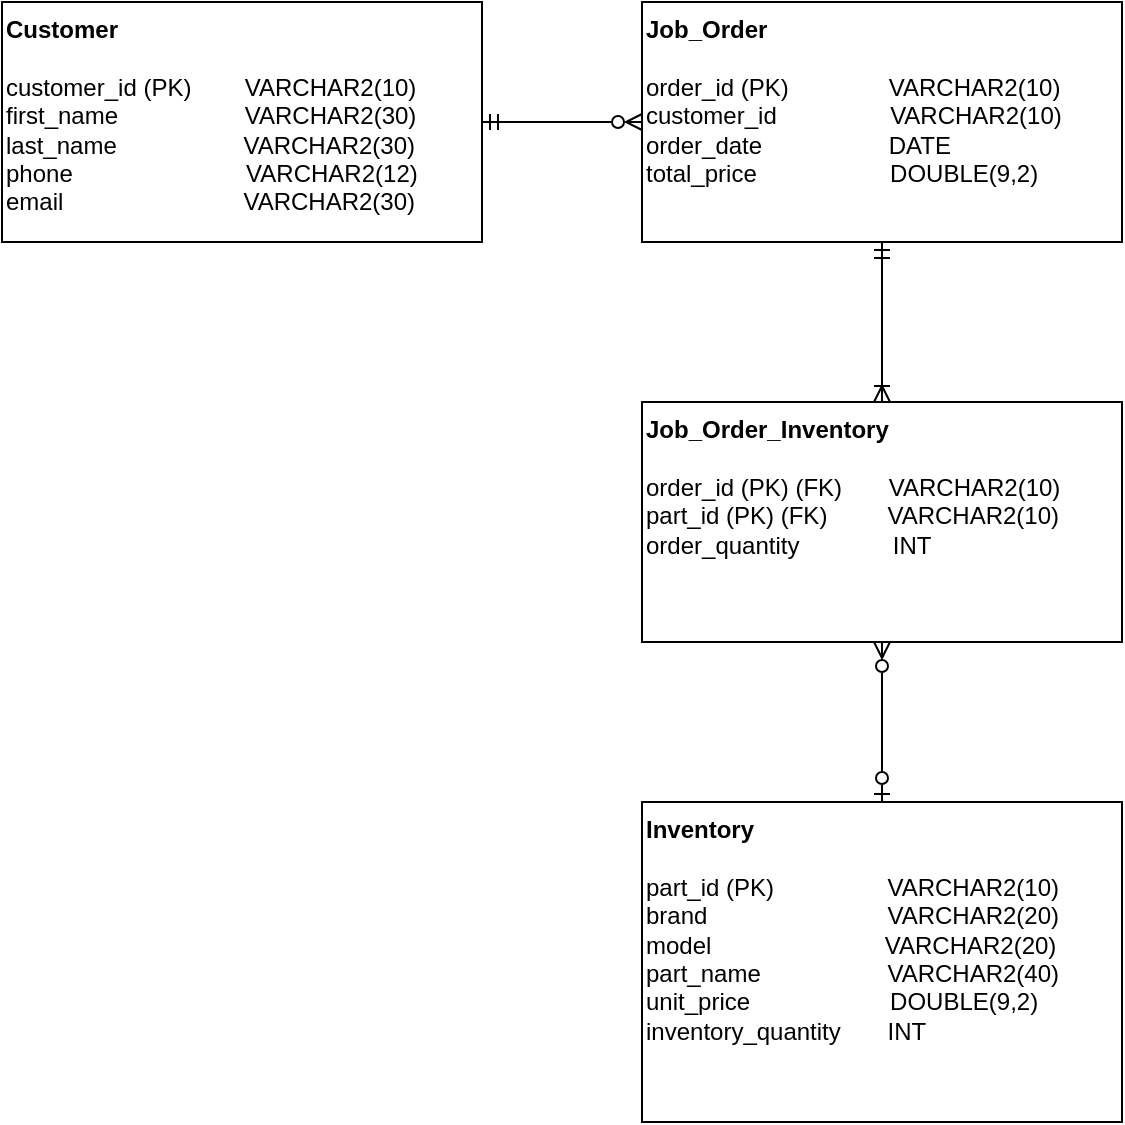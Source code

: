 <mxfile version="26.2.2">
  <diagram id="R2lEEEUBdFMjLlhIrx00" name="Page-1">
    <mxGraphModel dx="1044" dy="722" grid="1" gridSize="10" guides="1" tooltips="1" connect="1" arrows="1" fold="1" page="1" pageScale="1" pageWidth="850" pageHeight="1100" math="0" shadow="0" extFonts="Permanent Marker^https://fonts.googleapis.com/css?family=Permanent+Marker">
      <root>
        <mxCell id="0" />
        <mxCell id="1" parent="0" />
        <mxCell id="tUN0nZfE5zfxm_YNgsxO-15" style="edgeStyle=orthogonalEdgeStyle;rounded=0;orthogonalLoop=1;jettySize=auto;html=1;exitX=1;exitY=0.5;exitDx=0;exitDy=0;entryX=0;entryY=0.5;entryDx=0;entryDy=0;endArrow=ERzeroToMany;endFill=0;startArrow=ERmandOne;startFill=0;" parent="1" source="tUN0nZfE5zfxm_YNgsxO-9" target="tUN0nZfE5zfxm_YNgsxO-12" edge="1">
          <mxGeometry relative="1" as="geometry" />
        </mxCell>
        <mxCell id="tUN0nZfE5zfxm_YNgsxO-9" value="&lt;b&gt;Customer&lt;/b&gt;&lt;div&gt;&lt;br&gt;&lt;/div&gt;&lt;div&gt;customer_id (PK)&amp;nbsp; &amp;nbsp; &amp;nbsp; &amp;nbsp;&amp;nbsp;&lt;span style=&quot;background-color: transparent; color: light-dark(rgb(0, 0, 0), rgb(255, 255, 255));&quot;&gt;VARCHAR2(10)&lt;/span&gt;&lt;/div&gt;&lt;div&gt;first_name&amp;nbsp; &amp;nbsp; &amp;nbsp; &amp;nbsp; &amp;nbsp; &amp;nbsp; &amp;nbsp; &amp;nbsp; &amp;nbsp; &amp;nbsp;VARCHAR2(30)&lt;/div&gt;&lt;div&gt;last_name&lt;span style=&quot;background-color: transparent; color: light-dark(rgb(0, 0, 0), rgb(255, 255, 255));&quot;&gt;&amp;nbsp; &amp;nbsp; &amp;nbsp; &amp;nbsp; &amp;nbsp; &amp;nbsp; &amp;nbsp; &amp;nbsp; &amp;nbsp; &amp;nbsp;VARCHAR2(30)&lt;/span&gt;&lt;/div&gt;&lt;div&gt;phone&lt;span style=&quot;background-color: transparent; color: light-dark(rgb(0, 0, 0), rgb(255, 255, 255));&quot;&gt;&amp;nbsp; &amp;nbsp; &amp;nbsp; &amp;nbsp; &amp;nbsp; &amp;nbsp; &amp;nbsp; &amp;nbsp; &amp;nbsp; &amp;nbsp; &amp;nbsp; &amp;nbsp; &amp;nbsp; VARCHAR2(12)&lt;/span&gt;&lt;/div&gt;&lt;div&gt;email&lt;span style=&quot;background-color: transparent; color: light-dark(rgb(0, 0, 0), rgb(255, 255, 255));&quot;&gt;&amp;nbsp; &amp;nbsp; &amp;nbsp; &amp;nbsp; &amp;nbsp; &amp;nbsp; &amp;nbsp; &amp;nbsp; &amp;nbsp; &amp;nbsp; &amp;nbsp; &amp;nbsp; &amp;nbsp; &amp;nbsp;VARCHAR2(30)&lt;/span&gt;&lt;/div&gt;" style="rounded=0;whiteSpace=wrap;html=1;align=left;verticalAlign=top;" parent="1" vertex="1">
          <mxGeometry x="120" y="80" width="240" height="120" as="geometry" />
        </mxCell>
        <mxCell id="tUN0nZfE5zfxm_YNgsxO-10" value="&lt;div&gt;&lt;b&gt;Inventory&lt;/b&gt;&lt;/div&gt;&lt;div&gt;&lt;br&gt;&lt;/div&gt;&lt;div&gt;part_id (PK)&amp;nbsp; &amp;nbsp; &amp;nbsp; &amp;nbsp; &amp;nbsp; &amp;nbsp; &amp;nbsp; &amp;nbsp; &amp;nbsp;&lt;span style=&quot;background-color: transparent; color: light-dark(rgb(0, 0, 0), rgb(255, 255, 255));&quot;&gt;VARCHAR2(10)&lt;/span&gt;&lt;/div&gt;&lt;div&gt;brand&lt;span style=&quot;background-color: transparent; color: light-dark(rgb(0, 0, 0), rgb(255, 255, 255));&quot;&gt;&amp;nbsp; &amp;nbsp; &amp;nbsp; &amp;nbsp; &amp;nbsp; &amp;nbsp; &amp;nbsp; &amp;nbsp; &amp;nbsp; &amp;nbsp; &amp;nbsp; &amp;nbsp; &amp;nbsp; &amp;nbsp;VARCHAR2(20)&lt;/span&gt;&lt;/div&gt;&lt;div&gt;model&lt;span style=&quot;background-color: transparent; color: light-dark(rgb(0, 0, 0), rgb(255, 255, 255));&quot;&gt;&amp;nbsp; &amp;nbsp; &amp;nbsp; &amp;nbsp; &amp;nbsp; &amp;nbsp; &amp;nbsp; &amp;nbsp; &amp;nbsp; &amp;nbsp; &amp;nbsp; &amp;nbsp; &amp;nbsp; VARCHAR2(20)&lt;/span&gt;&lt;/div&gt;&lt;div&gt;part_name&lt;span style=&quot;background-color: transparent; color: light-dark(rgb(0, 0, 0), rgb(255, 255, 255));&quot;&gt;&amp;nbsp; &amp;nbsp; &amp;nbsp; &amp;nbsp; &amp;nbsp; &amp;nbsp; &amp;nbsp; &amp;nbsp; &amp;nbsp; &amp;nbsp;VARCHAR2(40)&lt;/span&gt;&lt;/div&gt;&lt;div&gt;unit_price&amp;nbsp; &amp;nbsp; &amp;nbsp; &amp;nbsp; &amp;nbsp; &amp;nbsp; &amp;nbsp; &amp;nbsp; &amp;nbsp; &amp;nbsp; &amp;nbsp;DOUBLE(9,2)&lt;/div&gt;&lt;div&gt;inventory_quantity&amp;nbsp; &amp;nbsp; &amp;nbsp; &amp;nbsp;INT&lt;/div&gt;" style="rounded=0;whiteSpace=wrap;html=1;align=left;verticalAlign=top;" parent="1" vertex="1">
          <mxGeometry x="440" y="480" width="240" height="160" as="geometry" />
        </mxCell>
        <mxCell id="tUN0nZfE5zfxm_YNgsxO-12" value="&lt;b&gt;Job_Order&lt;/b&gt;&lt;div&gt;&lt;br&gt;&lt;/div&gt;&lt;div&gt;order_id (PK)&lt;span style=&quot;background-color: transparent; color: light-dark(rgb(0, 0, 0), rgb(255, 255, 255));&quot;&gt;&amp;nbsp; &amp;nbsp; &amp;nbsp; &amp;nbsp; &amp;nbsp; &amp;nbsp; &amp;nbsp; &amp;nbsp;&lt;/span&gt;&lt;span style=&quot;background-color: transparent; color: light-dark(rgb(0, 0, 0), rgb(255, 255, 255));&quot;&gt;VARCHAR2(10)&lt;/span&gt;&lt;/div&gt;&lt;div&gt;customer_id&lt;span style=&quot;background-color: transparent; color: light-dark(rgb(0, 0, 0), rgb(255, 255, 255));&quot;&gt;&amp;nbsp; &amp;nbsp; &amp;nbsp; &amp;nbsp; &amp;nbsp; &amp;nbsp; &amp;nbsp; &amp;nbsp; &amp;nbsp;&lt;/span&gt;&lt;span style=&quot;background-color: transparent; color: light-dark(rgb(0, 0, 0), rgb(255, 255, 255));&quot;&gt;VARCHAR2(10)&lt;/span&gt;&lt;/div&gt;&lt;div&gt;order_date&amp;nbsp; &amp;nbsp; &amp;nbsp; &amp;nbsp; &amp;nbsp; &amp;nbsp; &amp;nbsp; &amp;nbsp; &amp;nbsp; &amp;nbsp;DATE&lt;/div&gt;&lt;div&gt;total_price&lt;span style=&quot;background-color: transparent; color: light-dark(rgb(0, 0, 0), rgb(255, 255, 255));&quot;&gt;&amp;nbsp; &amp;nbsp; &amp;nbsp; &amp;nbsp; &amp;nbsp; &amp;nbsp; &amp;nbsp; &amp;nbsp; &amp;nbsp; &amp;nbsp; DOUBLE(9,2)&lt;/span&gt;&lt;/div&gt;" style="rounded=0;whiteSpace=wrap;html=1;align=left;verticalAlign=top;" parent="1" vertex="1">
          <mxGeometry x="440" y="80" width="240" height="120" as="geometry" />
        </mxCell>
        <mxCell id="tUN0nZfE5zfxm_YNgsxO-13" value="&lt;b&gt;Job_Order_Inventory&lt;/b&gt;&lt;div&gt;&lt;br&gt;&lt;/div&gt;&lt;div&gt;order_id (PK) (FK)&lt;span style=&quot;background-color: transparent; color: light-dark(rgb(0, 0, 0), rgb(255, 255, 255));&quot;&gt;&amp;nbsp; &amp;nbsp; &amp;nbsp; &amp;nbsp;&lt;/span&gt;&lt;span style=&quot;background-color: transparent; color: light-dark(rgb(0, 0, 0), rgb(255, 255, 255));&quot;&gt;VARCHAR2(10)&lt;/span&gt;&lt;/div&gt;&lt;div&gt;part_id (PK) (FK)&amp;nbsp; &amp;nbsp; &amp;nbsp; &amp;nbsp; &amp;nbsp;&lt;span style=&quot;color: light-dark(rgb(0, 0, 0), rgb(255, 255, 255)); background-color: transparent;&quot;&gt;VARCHAR2(10)&lt;/span&gt;&lt;/div&gt;&lt;div&gt;order_quantity&amp;nbsp; &amp;nbsp; &amp;nbsp; &amp;nbsp; &amp;nbsp; &amp;nbsp; &amp;nbsp; INT&lt;span style=&quot;color: light-dark(rgb(0, 0, 0), rgb(255, 255, 255)); background-color: transparent;&quot;&gt;&lt;/span&gt;&lt;/div&gt;" style="rounded=0;whiteSpace=wrap;html=1;align=left;verticalAlign=top;" parent="1" vertex="1">
          <mxGeometry x="440" y="280" width="240" height="120" as="geometry" />
        </mxCell>
        <mxCell id="tUN0nZfE5zfxm_YNgsxO-16" value="" style="endArrow=ERmandOne;html=1;rounded=0;entryX=0.5;entryY=1;entryDx=0;entryDy=0;endFill=0;startFill=0;startArrow=ERoneToMany;" parent="1" source="tUN0nZfE5zfxm_YNgsxO-13" target="tUN0nZfE5zfxm_YNgsxO-12" edge="1">
          <mxGeometry width="50" height="50" relative="1" as="geometry">
            <mxPoint x="400" y="450" as="sourcePoint" />
            <mxPoint x="450" y="400" as="targetPoint" />
          </mxGeometry>
        </mxCell>
        <mxCell id="tUN0nZfE5zfxm_YNgsxO-17" value="" style="endArrow=ERzeroToMany;html=1;rounded=0;entryX=0.5;entryY=1;entryDx=0;entryDy=0;exitX=0.5;exitY=0;exitDx=0;exitDy=0;endFill=0;startArrow=ERzeroToOne;startFill=0;" parent="1" source="tUN0nZfE5zfxm_YNgsxO-10" target="tUN0nZfE5zfxm_YNgsxO-13" edge="1">
          <mxGeometry width="50" height="50" relative="1" as="geometry">
            <mxPoint x="320" y="500" as="sourcePoint" />
            <mxPoint x="370" y="450" as="targetPoint" />
          </mxGeometry>
        </mxCell>
      </root>
    </mxGraphModel>
  </diagram>
</mxfile>
